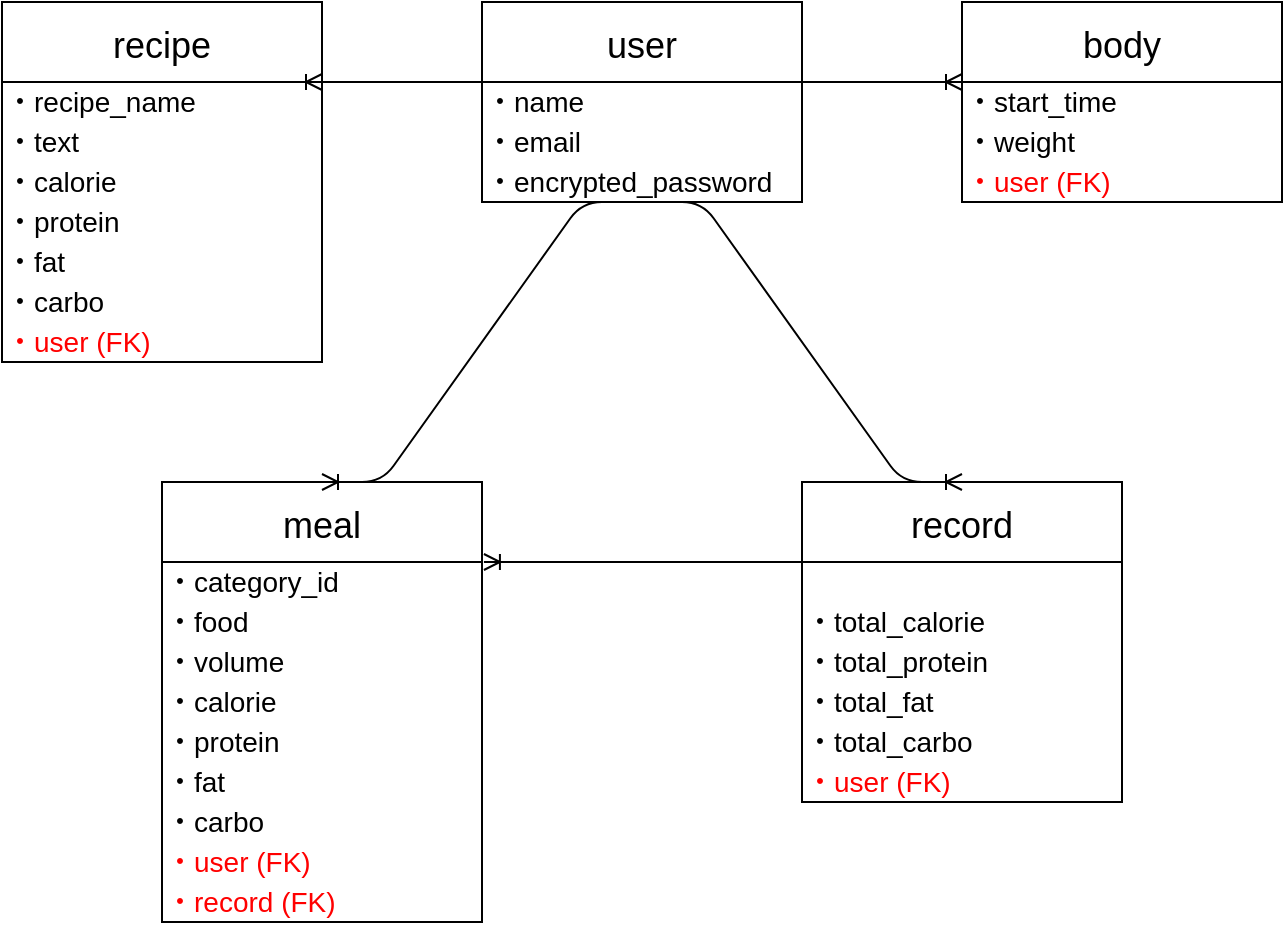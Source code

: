 <mxfile>
    <diagram id="8LpiCsWPj9kIHzaLiTQJ" name="ページ1">
        <mxGraphModel dx="851" dy="680" grid="1" gridSize="10" guides="1" tooltips="1" connect="1" arrows="1" fold="1" page="0" pageScale="1" pageWidth="827" pageHeight="1169" background="none" math="0" shadow="0">
            <root>
                <mxCell id="0"/>
                <mxCell id="1" parent="0"/>
                <mxCell id="74" value="user" style="swimlane;fontStyle=0;childLayout=stackLayout;horizontal=1;startSize=40;horizontalStack=0;resizeParent=1;resizeParentMax=0;resizeLast=0;collapsible=1;marginBottom=0;align=center;fontSize=18;fillColor=none;" parent="1" vertex="1">
                    <mxGeometry x="320" y="160" width="160" height="100" as="geometry">
                        <mxRectangle x="240" y="240" width="60" height="26" as="alternateBounds"/>
                    </mxGeometry>
                </mxCell>
                <mxCell id="75" value="・name" style="text;html=1;align=left;verticalAlign=middle;resizable=0;points=[];autosize=1;strokeColor=none;fillColor=none;fontSize=14;" parent="74" vertex="1">
                    <mxGeometry y="40" width="160" height="20" as="geometry"/>
                </mxCell>
                <mxCell id="76" value="・email" style="text;html=1;align=left;verticalAlign=middle;resizable=0;points=[];autosize=1;strokeColor=none;fillColor=none;fontSize=14;" parent="74" vertex="1">
                    <mxGeometry y="60" width="160" height="20" as="geometry"/>
                </mxCell>
                <mxCell id="77" value="・encrypted_password" style="text;html=1;align=left;verticalAlign=middle;resizable=0;points=[];autosize=1;strokeColor=none;fillColor=none;fontSize=14;" parent="74" vertex="1">
                    <mxGeometry y="80" width="160" height="20" as="geometry"/>
                </mxCell>
                <mxCell id="78" value="body" style="swimlane;fontStyle=0;childLayout=stackLayout;horizontal=1;startSize=40;horizontalStack=0;resizeParent=1;resizeParentMax=0;resizeLast=0;collapsible=1;marginBottom=0;align=center;fontSize=18;fillColor=none;" parent="1" vertex="1">
                    <mxGeometry x="560" y="160" width="160" height="100" as="geometry">
                        <mxRectangle x="240" y="240" width="60" height="26" as="alternateBounds"/>
                    </mxGeometry>
                </mxCell>
                <mxCell id="120" value="・start_time" style="text;html=1;align=left;verticalAlign=middle;resizable=0;points=[];autosize=1;strokeColor=none;fillColor=none;fontSize=14;" vertex="1" parent="78">
                    <mxGeometry y="40" width="160" height="20" as="geometry"/>
                </mxCell>
                <mxCell id="79" value="・weight" style="text;html=1;align=left;verticalAlign=middle;resizable=0;points=[];autosize=1;strokeColor=none;fillColor=none;fontSize=14;" parent="78" vertex="1">
                    <mxGeometry y="60" width="160" height="20" as="geometry"/>
                </mxCell>
                <mxCell id="82" value="&lt;font color=&quot;#ff0000&quot;&gt;・user (FK)&lt;/font&gt;" style="text;html=1;align=left;verticalAlign=middle;resizable=0;points=[];autosize=1;strokeColor=none;fillColor=none;fontSize=14;" parent="78" vertex="1">
                    <mxGeometry y="80" width="160" height="20" as="geometry"/>
                </mxCell>
                <mxCell id="84" value="meal" style="swimlane;fontStyle=0;childLayout=stackLayout;horizontal=1;startSize=40;horizontalStack=0;resizeParent=1;resizeParentMax=0;resizeLast=0;collapsible=1;marginBottom=0;align=center;fontSize=18;fillColor=none;" parent="1" vertex="1">
                    <mxGeometry x="160" y="400" width="160" height="220" as="geometry">
                        <mxRectangle x="240" y="240" width="60" height="26" as="alternateBounds"/>
                    </mxGeometry>
                </mxCell>
                <mxCell id="85" value="・category_id" style="text;html=1;align=left;verticalAlign=middle;resizable=0;points=[];autosize=1;strokeColor=none;fillColor=none;fontSize=14;" parent="84" vertex="1">
                    <mxGeometry y="40" width="160" height="20" as="geometry"/>
                </mxCell>
                <mxCell id="87" value="・food" style="text;html=1;align=left;verticalAlign=middle;resizable=0;points=[];autosize=1;strokeColor=none;fillColor=none;fontSize=14;" parent="84" vertex="1">
                    <mxGeometry y="60" width="160" height="20" as="geometry"/>
                </mxCell>
                <mxCell id="88" value="・volume" style="text;html=1;align=left;verticalAlign=middle;resizable=0;points=[];autosize=1;strokeColor=none;fillColor=none;fontSize=14;" parent="84" vertex="1">
                    <mxGeometry y="80" width="160" height="20" as="geometry"/>
                </mxCell>
                <mxCell id="112" value="・calorie" style="text;html=1;align=left;verticalAlign=middle;resizable=0;points=[];autosize=1;strokeColor=none;fillColor=none;fontSize=14;" parent="84" vertex="1">
                    <mxGeometry y="100" width="160" height="20" as="geometry"/>
                </mxCell>
                <mxCell id="115" value="・protein" style="text;html=1;align=left;verticalAlign=middle;resizable=0;points=[];autosize=1;strokeColor=none;fillColor=none;fontSize=14;" parent="84" vertex="1">
                    <mxGeometry y="120" width="160" height="20" as="geometry"/>
                </mxCell>
                <mxCell id="114" value="・fat" style="text;html=1;align=left;verticalAlign=middle;resizable=0;points=[];autosize=1;strokeColor=none;fillColor=none;fontSize=14;" parent="84" vertex="1">
                    <mxGeometry y="140" width="160" height="20" as="geometry"/>
                </mxCell>
                <mxCell id="113" value="・carbo" style="text;html=1;align=left;verticalAlign=middle;resizable=0;points=[];autosize=1;strokeColor=none;fillColor=none;fontSize=14;" parent="84" vertex="1">
                    <mxGeometry y="160" width="160" height="20" as="geometry"/>
                </mxCell>
                <mxCell id="90" value="&lt;font color=&quot;#ff0000&quot;&gt;・user (FK)&lt;/font&gt;" style="text;html=1;align=left;verticalAlign=middle;resizable=0;points=[];autosize=1;strokeColor=none;fillColor=none;fontSize=14;" parent="84" vertex="1">
                    <mxGeometry y="180" width="160" height="20" as="geometry"/>
                </mxCell>
                <mxCell id="89" value="&lt;font color=&quot;#ff0000&quot;&gt;・record (FK)&lt;/font&gt;" style="text;html=1;align=left;verticalAlign=middle;resizable=0;points=[];autosize=1;strokeColor=none;fillColor=none;fontSize=14;" parent="84" vertex="1">
                    <mxGeometry y="200" width="160" height="20" as="geometry"/>
                </mxCell>
                <mxCell id="92" value="recipe" style="swimlane;fontStyle=0;childLayout=stackLayout;horizontal=1;startSize=40;horizontalStack=0;resizeParent=1;resizeParentMax=0;resizeLast=0;collapsible=1;marginBottom=0;align=center;fontSize=18;fillColor=none;" parent="1" vertex="1">
                    <mxGeometry x="80" y="160" width="160" height="180" as="geometry">
                        <mxRectangle x="240" y="240" width="60" height="26" as="alternateBounds"/>
                    </mxGeometry>
                </mxCell>
                <mxCell id="94" value="・recipe_name" style="text;html=1;align=left;verticalAlign=middle;resizable=0;points=[];autosize=1;strokeColor=none;fillColor=none;fontSize=14;" parent="92" vertex="1">
                    <mxGeometry y="40" width="160" height="20" as="geometry"/>
                </mxCell>
                <mxCell id="95" value="・text" style="text;html=1;align=left;verticalAlign=middle;resizable=0;points=[];autosize=1;strokeColor=none;fillColor=none;fontSize=14;" parent="92" vertex="1">
                    <mxGeometry y="60" width="160" height="20" as="geometry"/>
                </mxCell>
                <mxCell id="118" value="・calorie" style="text;html=1;align=left;verticalAlign=middle;resizable=0;points=[];autosize=1;strokeColor=none;fillColor=none;fontSize=14;" parent="92" vertex="1">
                    <mxGeometry y="80" width="160" height="20" as="geometry"/>
                </mxCell>
                <mxCell id="119" value="・protein" style="text;html=1;align=left;verticalAlign=middle;resizable=0;points=[];autosize=1;strokeColor=none;fillColor=none;fontSize=14;" parent="92" vertex="1">
                    <mxGeometry y="100" width="160" height="20" as="geometry"/>
                </mxCell>
                <mxCell id="117" value="・fat" style="text;html=1;align=left;verticalAlign=middle;resizable=0;points=[];autosize=1;strokeColor=none;fillColor=none;fontSize=14;" parent="92" vertex="1">
                    <mxGeometry y="120" width="160" height="20" as="geometry"/>
                </mxCell>
                <mxCell id="116" value="・carbo" style="text;html=1;align=left;verticalAlign=middle;resizable=0;points=[];autosize=1;strokeColor=none;fillColor=none;fontSize=14;" parent="92" vertex="1">
                    <mxGeometry y="140" width="160" height="20" as="geometry"/>
                </mxCell>
                <mxCell id="97" value="&lt;font color=&quot;#ff0000&quot;&gt;・user (FK)&lt;/font&gt;" style="text;html=1;align=left;verticalAlign=middle;resizable=0;points=[];autosize=1;strokeColor=none;fillColor=none;fontSize=14;" parent="92" vertex="1">
                    <mxGeometry y="160" width="160" height="20" as="geometry"/>
                </mxCell>
                <mxCell id="98" value="" style="edgeStyle=entityRelationEdgeStyle;fontSize=12;html=1;endArrow=ERoneToMany;entryX=0;entryY=0;entryDx=0;entryDy=0;exitX=1;exitY=0;exitDx=0;exitDy=0;exitPerimeter=0;entryPerimeter=0;" parent="1" source="75" target="120" edge="1">
                    <mxGeometry width="100" height="100" relative="1" as="geometry">
                        <mxPoint x="520" y="300" as="sourcePoint"/>
                        <mxPoint x="520" y="330" as="targetPoint"/>
                    </mxGeometry>
                </mxCell>
                <mxCell id="99" value="" style="edgeStyle=entityRelationEdgeStyle;fontSize=12;html=1;endArrow=ERoneToMany;exitX=0;exitY=0;exitDx=0;exitDy=0;exitPerimeter=0;entryX=1;entryY=0;entryDx=0;entryDy=0;entryPerimeter=0;" parent="1" source="75" edge="1">
                    <mxGeometry width="100" height="100" relative="1" as="geometry">
                        <mxPoint x="420" y="430" as="sourcePoint"/>
                        <mxPoint x="240" y="200" as="targetPoint"/>
                    </mxGeometry>
                </mxCell>
                <mxCell id="100" value="" style="edgeStyle=entityRelationEdgeStyle;fontSize=12;html=1;endArrow=ERoneToMany;entryX=0.5;entryY=0;entryDx=0;entryDy=0;exitX=0.5;exitY=1;exitDx=0;exitDy=0;exitPerimeter=0;" parent="1" source="77" target="103" edge="1">
                    <mxGeometry width="100" height="100" relative="1" as="geometry">
                        <mxPoint x="240" y="400" as="sourcePoint"/>
                        <mxPoint x="330" y="260" as="targetPoint"/>
                    </mxGeometry>
                </mxCell>
                <mxCell id="103" value="record" style="swimlane;fontStyle=0;childLayout=stackLayout;horizontal=1;startSize=40;horizontalStack=0;resizeParent=1;resizeParentMax=0;resizeLast=0;collapsible=1;marginBottom=0;align=center;fontSize=18;fillColor=none;" parent="1" vertex="1">
                    <mxGeometry x="480" y="400" width="160" height="160" as="geometry">
                        <mxRectangle x="240" y="240" width="60" height="26" as="alternateBounds"/>
                    </mxGeometry>
                </mxCell>
                <mxCell id="104" value="&lt;font color=&quot;#ffffff&quot;&gt;・start_time&lt;/font&gt;" style="text;html=1;align=left;verticalAlign=middle;resizable=0;points=[];autosize=1;strokeColor=none;fillColor=none;fontSize=14;" parent="103" vertex="1">
                    <mxGeometry y="40" width="160" height="20" as="geometry"/>
                </mxCell>
                <mxCell id="105" value="・total_calorie" style="text;html=1;align=left;verticalAlign=middle;resizable=0;points=[];autosize=1;strokeColor=none;fillColor=none;fontSize=14;" parent="103" vertex="1">
                    <mxGeometry y="60" width="160" height="20" as="geometry"/>
                </mxCell>
                <mxCell id="106" value="・total_protein" style="text;html=1;align=left;verticalAlign=middle;resizable=0;points=[];autosize=1;strokeColor=none;fillColor=none;fontSize=14;" parent="103" vertex="1">
                    <mxGeometry y="80" width="160" height="20" as="geometry"/>
                </mxCell>
                <mxCell id="107" value="・total_fat" style="text;html=1;align=left;verticalAlign=middle;resizable=0;points=[];autosize=1;strokeColor=none;fillColor=none;fontSize=14;" parent="103" vertex="1">
                    <mxGeometry y="100" width="160" height="20" as="geometry"/>
                </mxCell>
                <mxCell id="108" value="・total_carbo" style="text;html=1;align=left;verticalAlign=middle;resizable=0;points=[];autosize=1;strokeColor=none;fillColor=none;fontSize=14;" parent="103" vertex="1">
                    <mxGeometry y="120" width="160" height="20" as="geometry"/>
                </mxCell>
                <mxCell id="109" value="&lt;font color=&quot;#ff0000&quot;&gt;・user (FK)&lt;/font&gt;" style="text;html=1;align=left;verticalAlign=middle;resizable=0;points=[];autosize=1;strokeColor=none;fillColor=none;fontSize=14;" parent="103" vertex="1">
                    <mxGeometry y="140" width="160" height="20" as="geometry"/>
                </mxCell>
                <mxCell id="110" value="" style="edgeStyle=entityRelationEdgeStyle;fontSize=12;html=1;endArrow=ERoneToMany;exitX=0;exitY=0.25;exitDx=0;exitDy=0;entryX=1.006;entryY=0;entryDx=0;entryDy=0;entryPerimeter=0;" parent="1" source="103" target="85" edge="1">
                    <mxGeometry width="100" height="100" relative="1" as="geometry">
                        <mxPoint x="180" y="540" as="sourcePoint"/>
                        <mxPoint x="160" y="480" as="targetPoint"/>
                    </mxGeometry>
                </mxCell>
                <mxCell id="111" value="" style="edgeStyle=entityRelationEdgeStyle;fontSize=12;html=1;endArrow=ERoneToMany;exitX=0.5;exitY=1;exitDx=0;exitDy=0;exitPerimeter=0;entryX=0.5;entryY=0;entryDx=0;entryDy=0;" parent="1" source="77" target="84" edge="1">
                    <mxGeometry width="100" height="100" relative="1" as="geometry">
                        <mxPoint x="40" y="420" as="sourcePoint"/>
                        <mxPoint x="200" y="420" as="targetPoint"/>
                    </mxGeometry>
                </mxCell>
            </root>
        </mxGraphModel>
    </diagram>
</mxfile>